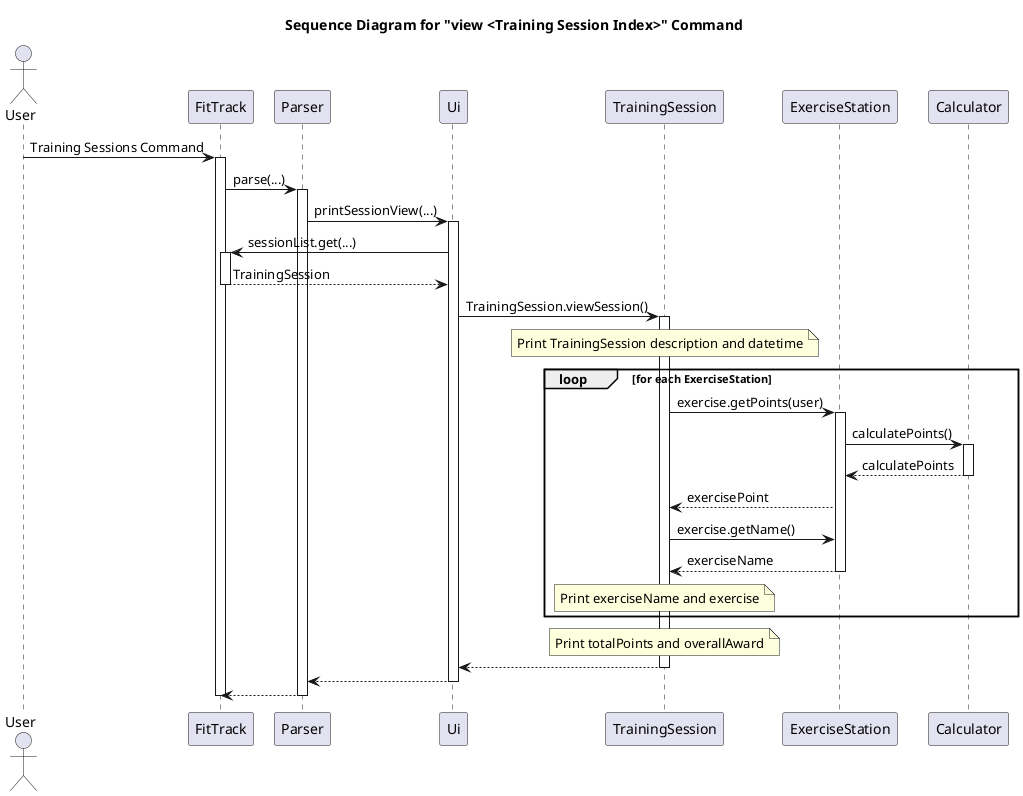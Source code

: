 @startuml
title Sequence Diagram for "view <Training Session Index>" Command

actor User

User -> FitTrack: Training Sessions Command
activate FitTrack
    FitTrack -> Parser: parse(...)
        activate Parser
            Parser -> Ui: printSessionView(...)
                activate Ui
                    Ui -> FitTrack : sessionList.get(...)
                        activate FitTrack
                            FitTrack --> Ui: TrainingSession
                        deactivate FitTrack
                    Ui -> TrainingSession: TrainingSession.viewSession()
                        activate TrainingSession
                            note over TrainingSession
                            Print TrainingSession description and datetime
                            end note
                            loop for each ExerciseStation
                                TrainingSession -> ExerciseStation: exercise.getPoints(user)
                                activate ExerciseStation
                                    ExerciseStation -> Calculator: calculatePoints()
                                    activate Calculator
                                    Calculator --> ExerciseStation: calculatePoints
                                    deactivate Calculator
                                ExerciseStation --> TrainingSession: exercisePoint
                                TrainingSession -> ExerciseStation: exercise.getName()
                                ExerciseStation --> TrainingSession: exerciseName
                                deactivate ExerciseStation
                                note over TrainingSession
                                Print exerciseName and exercise
                                end note
                            end loop
                            note over TrainingSession
                            Print totalPoints and overallAward
                            end note
                            deactivate ExerciseStation
                            TrainingSession --> Ui
                        deactivate TrainingSession
                Ui --> Parser
                deactivate Ui
            Parser --> FitTrack
        deactivate Parser
deactivate FitTrack

'activate FitTrack
'FitTrack -> Parser: parse(...)
'activate Parser
'Parser -> Ui: printSessionList(...)
'
'activate Ui
'
'alt sessionList.isEmpty()
'    note over Ui
'        Print LIST_SESSION_EMPTY_MESSAGE
'    end note
'else !sessionList.isEmpty()
'    note over Ui
'        Print LIST_SESSION_MESSAGE
'    end note
'    loop for each in sessionList
'        Ui --> FitTrack: sessionList.get(sessionIndex)
'        activate FitTrack
'        FitTrack --> Ui: TrainingSession
'        deactivate FitTrack
'
'        Ui -> TrainingSession: getSessionDescription()
'        activate TrainingSession
'        TrainingSession --> Ui: sessionDescription
'        deactivate TrainingSession
'
'        note over Ui
'            Print sessionDescription
'        end note
'    end
'    Ui -> Ui: printSessionCount()
'    activate Ui
'    Ui --> Ui
'    deactivate Ui
'end
'Ui --> Parser
'deactivate Ui
'Parser --> FitTrack
'deactivate Parser
'FitTrack --> User
'deactivate FitTrack

@enduml
